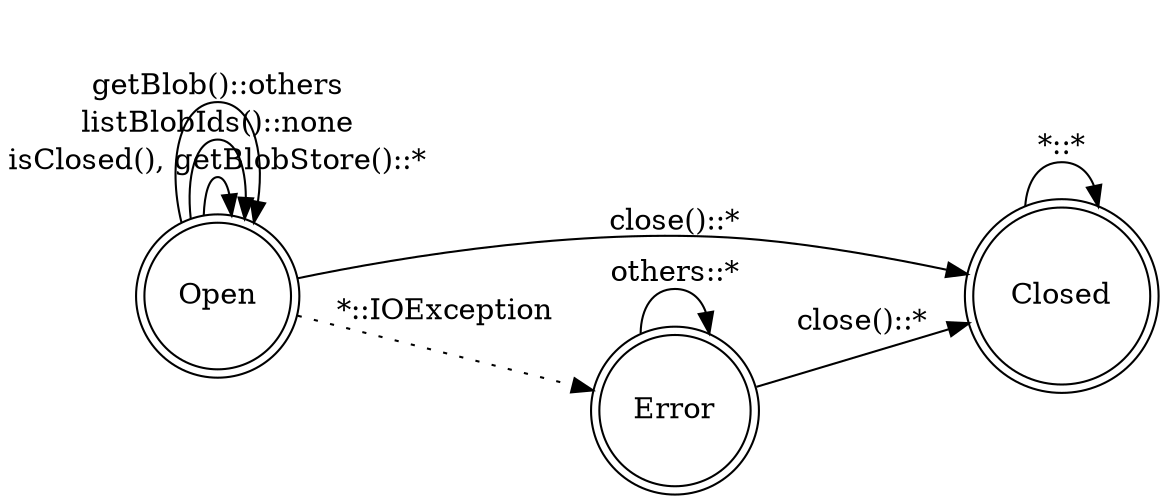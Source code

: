 /* $HeadURL::                                                                            $
 * $Id$
 *
 * Copyright (c) 2008,2009 by Fedora Commons Inc.
 * http://www.fedoracommons.org
 *
 * In collaboration with Topaz Inc.
 * http://www.topazproject.org
 *
 * Licensed under the Apache License, Version 2.0 (the "License");
 * you may not use this file except in compliance with the License.
 * You may obtain a copy of the License at
 *
 *     http://www.apache.org/licenses/LICENSE-2.0
 *
 * Unless required by applicable law or agreed to in writing, software
 * distributed under the License is distributed on an "AS IS" BASIS,
 * WITHOUT WARRANTIES OR CONDITIONS OF ANY KIND, either express or implied.
 * See the License for the specific language governing permissions and
 * limitations under the License.
 */
digraph connection {
  rankdir=LR;
  overlap=scale;

  node [shape = doublecircle]; Open Closed Error;
  node [shape = circle];

  Open -> Error [ style = dotted, label = "*::IOException" ];
  Open -> Open [ label = "isClosed(), getBlobStore()::*" ];
  Open -> Open [ label = "listBlobIds()::none" ];
  Open -> Open [ label = "getBlob()::others" ];
  Open -> Closed [ label = "close()::*" ];

  Closed -> Closed [ label = "*::*" ];

  Error -> Closed [ label = "close()::*" ];
  Error -> Error [ label = "others::*" ];
}
